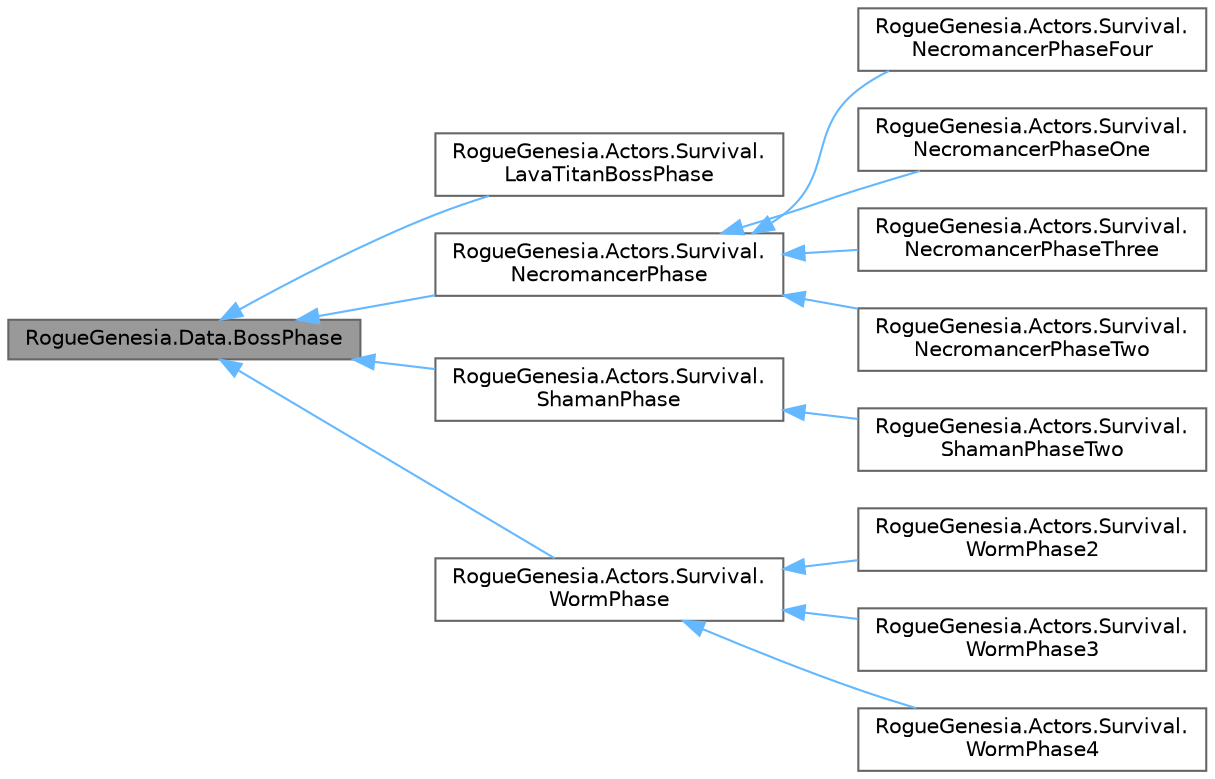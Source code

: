 digraph "RogueGenesia.Data.BossPhase"
{
 // LATEX_PDF_SIZE
  bgcolor="transparent";
  edge [fontname=Helvetica,fontsize=10,labelfontname=Helvetica,labelfontsize=10];
  node [fontname=Helvetica,fontsize=10,shape=box,height=0.2,width=0.4];
  rankdir="LR";
  Node1 [label="RogueGenesia.Data.BossPhase",height=0.2,width=0.4,color="gray40", fillcolor="grey60", style="filled", fontcolor="black",tooltip=" "];
  Node1 -> Node2 [dir="back",color="steelblue1",style="solid"];
  Node2 [label="RogueGenesia.Actors.Survival.\lLavaTitanBossPhase",height=0.2,width=0.4,color="gray40", fillcolor="white", style="filled",URL="$class_rogue_genesia_1_1_actors_1_1_survival_1_1_lava_titan_boss_phase.html",tooltip=" "];
  Node1 -> Node3 [dir="back",color="steelblue1",style="solid"];
  Node3 [label="RogueGenesia.Actors.Survival.\lNecromancerPhase",height=0.2,width=0.4,color="gray40", fillcolor="white", style="filled",URL="$class_rogue_genesia_1_1_actors_1_1_survival_1_1_necromancer_phase.html",tooltip=" "];
  Node3 -> Node4 [dir="back",color="steelblue1",style="solid"];
  Node4 [label="RogueGenesia.Actors.Survival.\lNecromancerPhaseFour",height=0.2,width=0.4,color="gray40", fillcolor="white", style="filled",URL="$class_rogue_genesia_1_1_actors_1_1_survival_1_1_necromancer_phase_four.html",tooltip=" "];
  Node3 -> Node5 [dir="back",color="steelblue1",style="solid"];
  Node5 [label="RogueGenesia.Actors.Survival.\lNecromancerPhaseOne",height=0.2,width=0.4,color="gray40", fillcolor="white", style="filled",URL="$class_rogue_genesia_1_1_actors_1_1_survival_1_1_necromancer_phase_one.html",tooltip=" "];
  Node3 -> Node6 [dir="back",color="steelblue1",style="solid"];
  Node6 [label="RogueGenesia.Actors.Survival.\lNecromancerPhaseThree",height=0.2,width=0.4,color="gray40", fillcolor="white", style="filled",URL="$class_rogue_genesia_1_1_actors_1_1_survival_1_1_necromancer_phase_three.html",tooltip=" "];
  Node3 -> Node7 [dir="back",color="steelblue1",style="solid"];
  Node7 [label="RogueGenesia.Actors.Survival.\lNecromancerPhaseTwo",height=0.2,width=0.4,color="gray40", fillcolor="white", style="filled",URL="$class_rogue_genesia_1_1_actors_1_1_survival_1_1_necromancer_phase_two.html",tooltip=" "];
  Node1 -> Node8 [dir="back",color="steelblue1",style="solid"];
  Node8 [label="RogueGenesia.Actors.Survival.\lShamanPhase",height=0.2,width=0.4,color="gray40", fillcolor="white", style="filled",URL="$class_rogue_genesia_1_1_actors_1_1_survival_1_1_shaman_phase.html",tooltip=" "];
  Node8 -> Node9 [dir="back",color="steelblue1",style="solid"];
  Node9 [label="RogueGenesia.Actors.Survival.\lShamanPhaseTwo",height=0.2,width=0.4,color="gray40", fillcolor="white", style="filled",URL="$class_rogue_genesia_1_1_actors_1_1_survival_1_1_shaman_phase_two.html",tooltip=" "];
  Node1 -> Node10 [dir="back",color="steelblue1",style="solid"];
  Node10 [label="RogueGenesia.Actors.Survival.\lWormPhase",height=0.2,width=0.4,color="gray40", fillcolor="white", style="filled",URL="$class_rogue_genesia_1_1_actors_1_1_survival_1_1_worm_phase.html",tooltip=" "];
  Node10 -> Node11 [dir="back",color="steelblue1",style="solid"];
  Node11 [label="RogueGenesia.Actors.Survival.\lWormPhase2",height=0.2,width=0.4,color="gray40", fillcolor="white", style="filled",URL="$class_rogue_genesia_1_1_actors_1_1_survival_1_1_worm_phase2.html",tooltip=" "];
  Node10 -> Node12 [dir="back",color="steelblue1",style="solid"];
  Node12 [label="RogueGenesia.Actors.Survival.\lWormPhase3",height=0.2,width=0.4,color="gray40", fillcolor="white", style="filled",URL="$class_rogue_genesia_1_1_actors_1_1_survival_1_1_worm_phase3.html",tooltip=" "];
  Node10 -> Node13 [dir="back",color="steelblue1",style="solid"];
  Node13 [label="RogueGenesia.Actors.Survival.\lWormPhase4",height=0.2,width=0.4,color="gray40", fillcolor="white", style="filled",URL="$class_rogue_genesia_1_1_actors_1_1_survival_1_1_worm_phase4.html",tooltip=" "];
}
